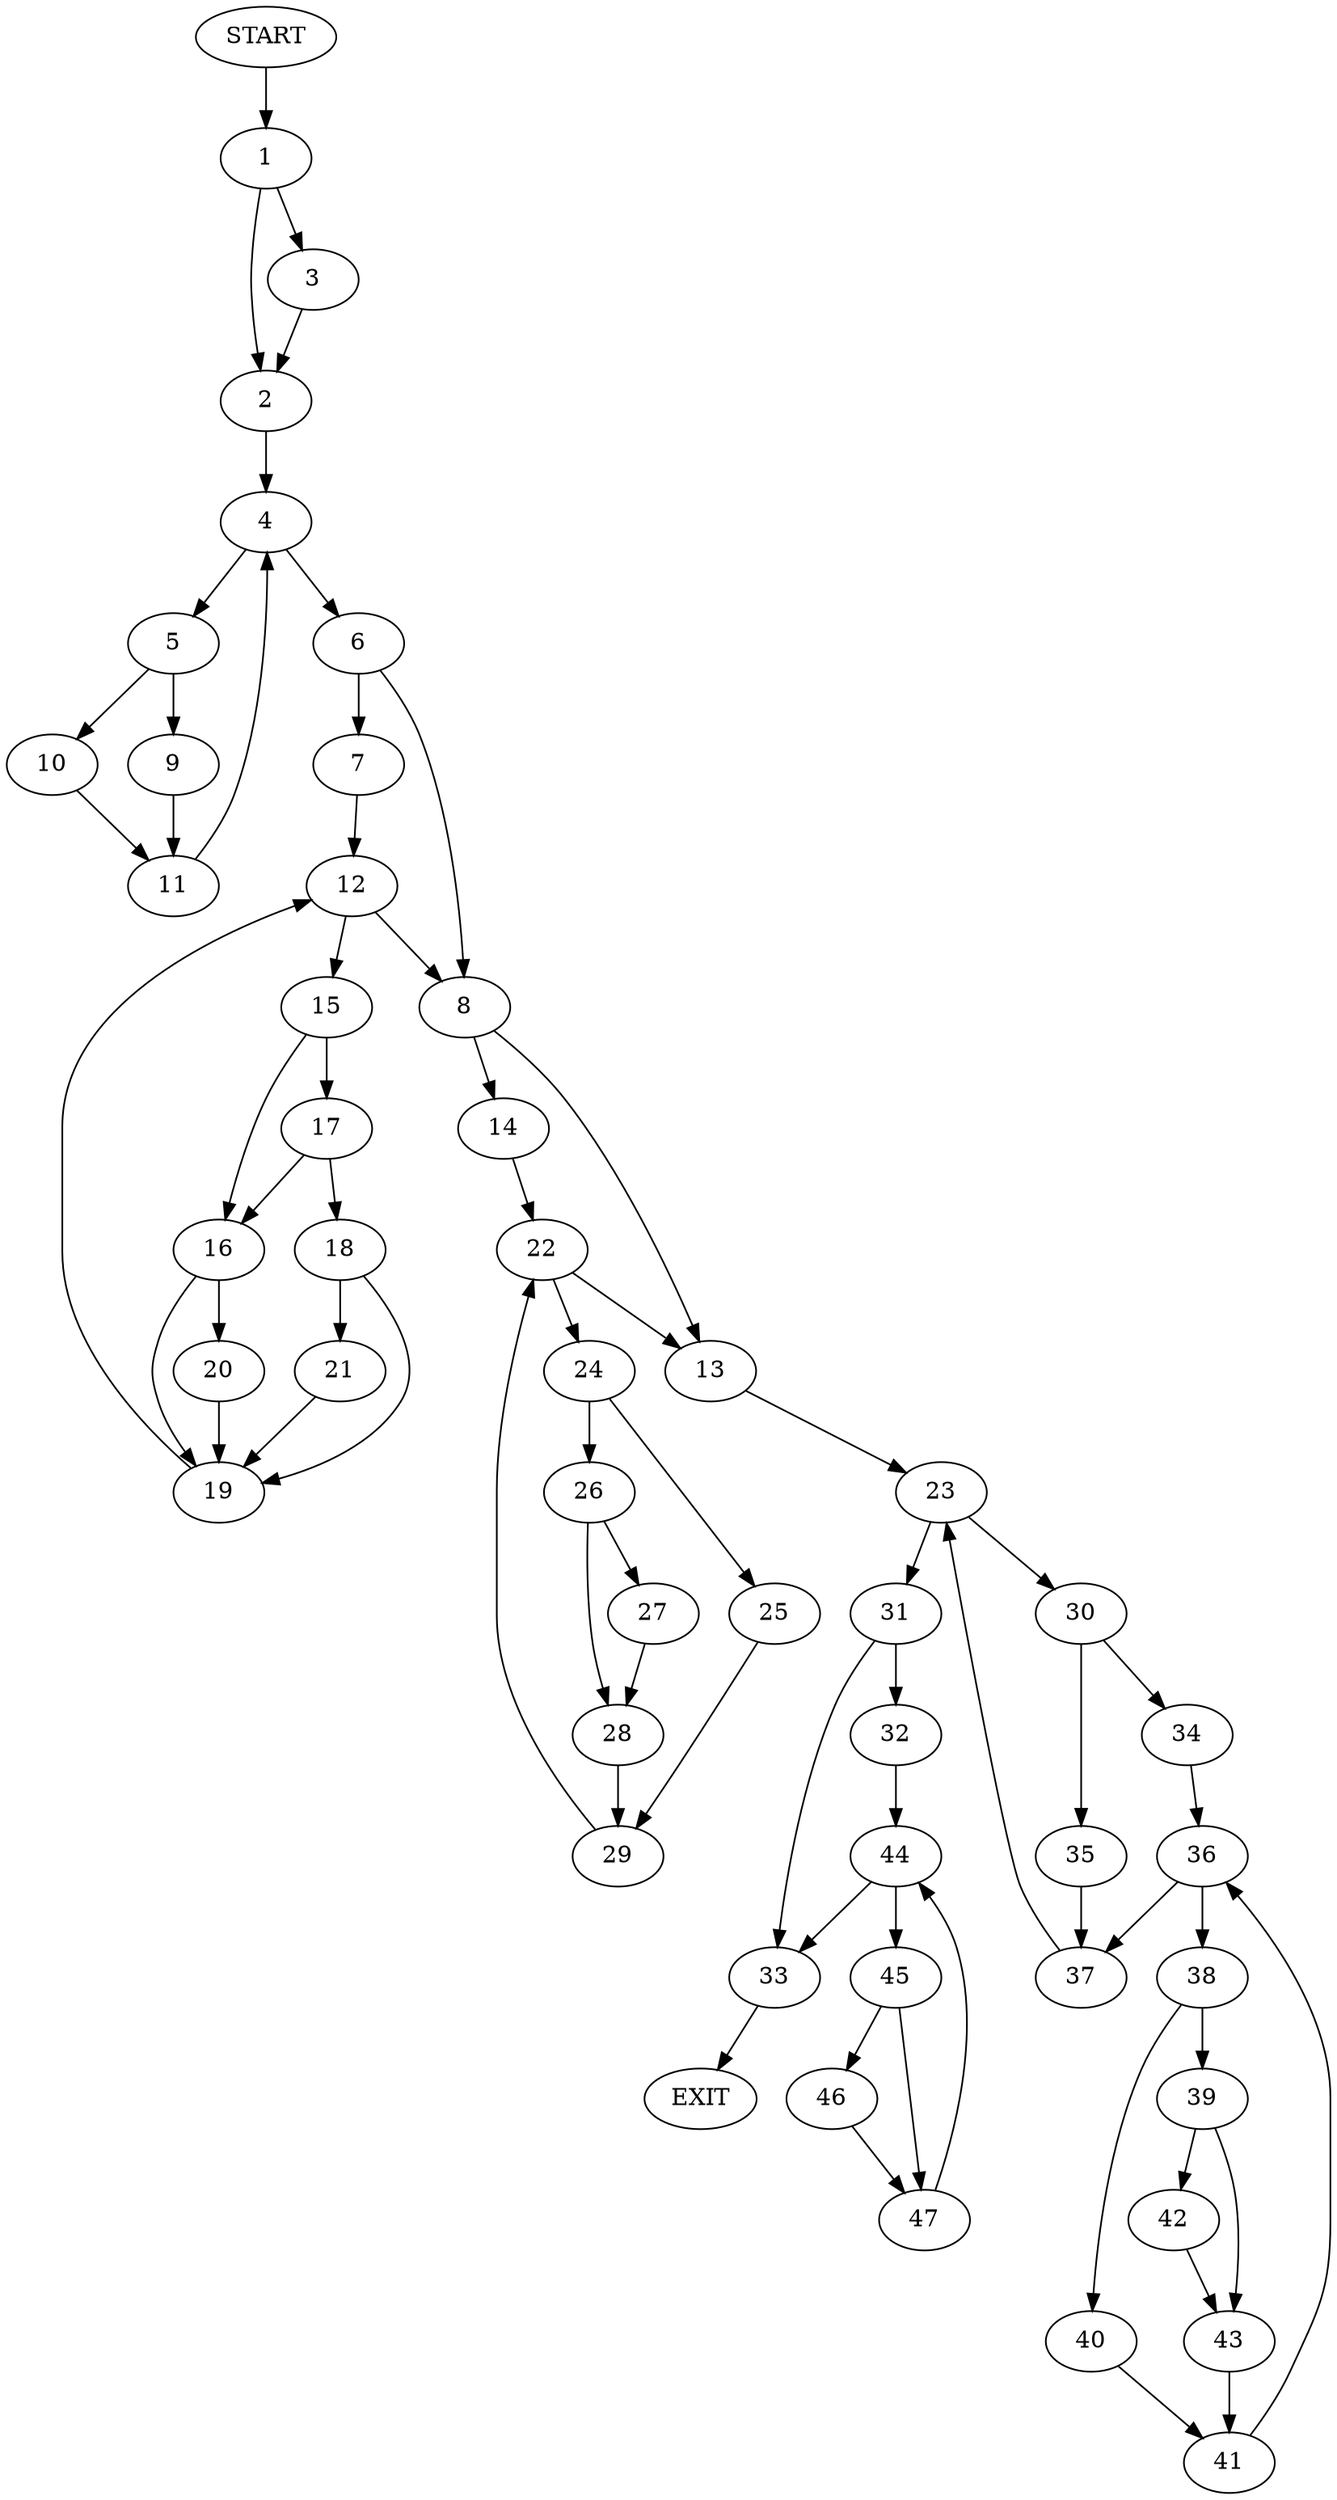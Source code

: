 digraph {
0 [label="START"]
48 [label="EXIT"]
0 -> 1
1 -> 2
1 -> 3
2 -> 4
3 -> 2
4 -> 5
4 -> 6
6 -> 7
6 -> 8
5 -> 9
5 -> 10
10 -> 11
9 -> 11
11 -> 4
7 -> 12
8 -> 13
8 -> 14
12 -> 15
12 -> 8
15 -> 16
15 -> 17
17 -> 18
17 -> 16
16 -> 19
16 -> 20
18 -> 19
18 -> 21
21 -> 19
19 -> 12
20 -> 19
14 -> 22
13 -> 23
22 -> 13
22 -> 24
24 -> 25
24 -> 26
26 -> 27
26 -> 28
25 -> 29
29 -> 22
28 -> 29
27 -> 28
23 -> 30
23 -> 31
31 -> 32
31 -> 33
30 -> 34
30 -> 35
34 -> 36
35 -> 37
37 -> 23
36 -> 37
36 -> 38
38 -> 39
38 -> 40
40 -> 41
39 -> 42
39 -> 43
41 -> 36
43 -> 41
42 -> 43
32 -> 44
33 -> 48
44 -> 33
44 -> 45
45 -> 46
45 -> 47
47 -> 44
46 -> 47
}
